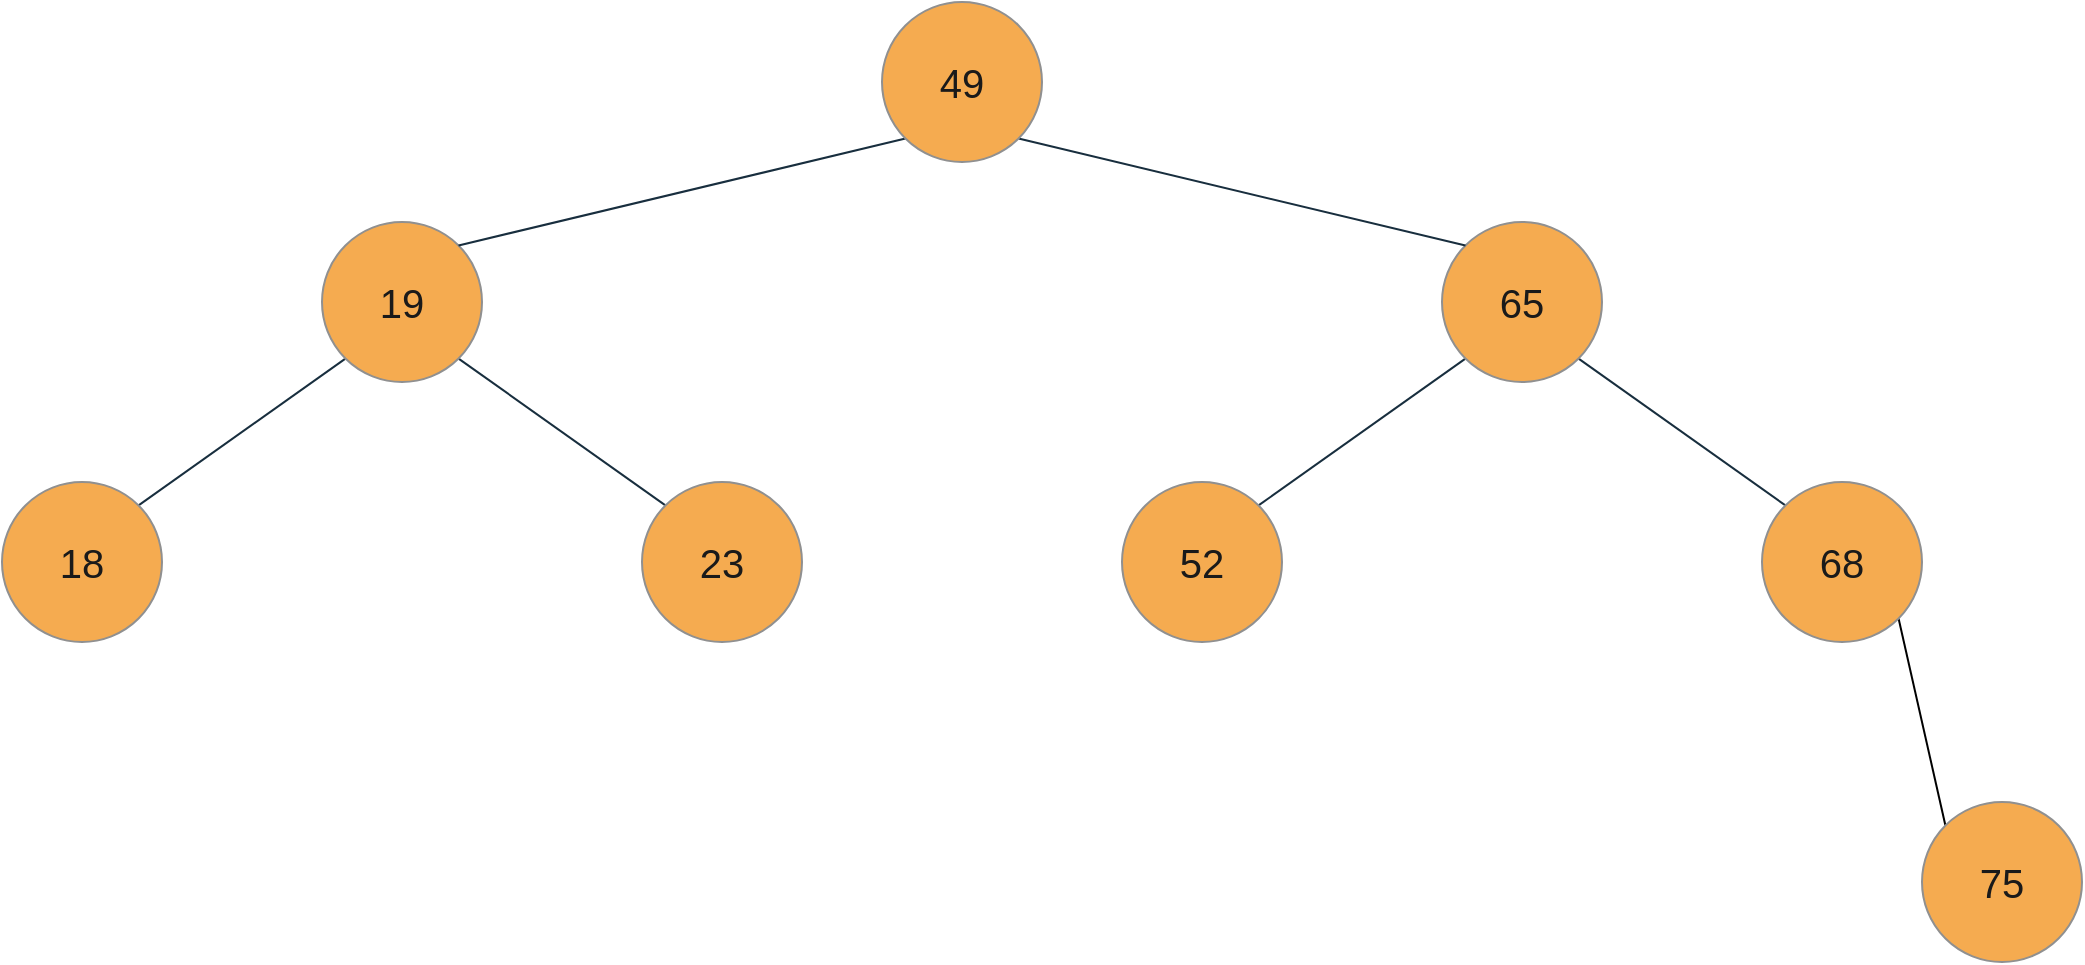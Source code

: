 <mxfile version="27.0.5">
  <diagram name="第 1 页" id="kTw3q0CXL4WPFmw-0d6u">
    <mxGraphModel dx="1018" dy="674" grid="1" gridSize="10" guides="1" tooltips="1" connect="1" arrows="1" fold="1" page="0" pageScale="1" pageWidth="827" pageHeight="1169" math="0" shadow="0">
      <root>
        <mxCell id="0" />
        <mxCell id="1" parent="0" />
        <mxCell id="2pQsE6IWY74erJuuYTNi-1" style="rounded=0;orthogonalLoop=1;jettySize=auto;html=1;exitX=0;exitY=1;exitDx=0;exitDy=0;entryX=1;entryY=0;entryDx=0;entryDy=0;endArrow=none;startFill=0;fontSize=20;labelBackgroundColor=none;strokeColor=#182E3E;fontColor=default;" edge="1" parent="1" source="2pQsE6IWY74erJuuYTNi-3" target="2pQsE6IWY74erJuuYTNi-10">
          <mxGeometry relative="1" as="geometry" />
        </mxCell>
        <mxCell id="2pQsE6IWY74erJuuYTNi-2" style="rounded=0;orthogonalLoop=1;jettySize=auto;html=1;exitX=1;exitY=1;exitDx=0;exitDy=0;entryX=0;entryY=0;entryDx=0;entryDy=0;endArrow=none;startFill=0;fontSize=20;labelBackgroundColor=none;strokeColor=#182E3E;fontColor=default;" edge="1" parent="1" source="2pQsE6IWY74erJuuYTNi-3" target="2pQsE6IWY74erJuuYTNi-13">
          <mxGeometry relative="1" as="geometry" />
        </mxCell>
        <mxCell id="2pQsE6IWY74erJuuYTNi-3" value="19" style="ellipse;whiteSpace=wrap;html=1;aspect=fixed;fontSize=20;labelBackgroundColor=none;fillColor=#F5AB50;strokeColor=#909090;fontColor=#1A1A1A;" vertex="1" parent="1">
          <mxGeometry x="360" y="110" width="80" height="80" as="geometry" />
        </mxCell>
        <mxCell id="2pQsE6IWY74erJuuYTNi-10" value="18" style="ellipse;whiteSpace=wrap;html=1;aspect=fixed;fontSize=20;labelBackgroundColor=none;fillColor=#F5AB50;strokeColor=#909090;fontColor=#1A1A1A;" vertex="1" parent="1">
          <mxGeometry x="200" y="240" width="80" height="80" as="geometry" />
        </mxCell>
        <mxCell id="2pQsE6IWY74erJuuYTNi-13" value="23" style="ellipse;whiteSpace=wrap;html=1;aspect=fixed;fontSize=20;labelBackgroundColor=none;fillColor=#F5AB50;strokeColor=#909090;fontColor=#1A1A1A;" vertex="1" parent="1">
          <mxGeometry x="520" y="240" width="80" height="80" as="geometry" />
        </mxCell>
        <mxCell id="2pQsE6IWY74erJuuYTNi-14" style="rounded=0;orthogonalLoop=1;jettySize=auto;html=1;exitX=0;exitY=1;exitDx=0;exitDy=0;entryX=1;entryY=0;entryDx=0;entryDy=0;endArrow=none;startFill=0;fontSize=20;labelBackgroundColor=none;strokeColor=#182E3E;fontColor=default;" edge="1" parent="1" source="2pQsE6IWY74erJuuYTNi-16" target="2pQsE6IWY74erJuuYTNi-17">
          <mxGeometry relative="1" as="geometry" />
        </mxCell>
        <mxCell id="2pQsE6IWY74erJuuYTNi-15" style="rounded=0;orthogonalLoop=1;jettySize=auto;html=1;exitX=1;exitY=1;exitDx=0;exitDy=0;entryX=0;entryY=0;entryDx=0;entryDy=0;endArrow=none;startFill=0;fontSize=20;labelBackgroundColor=none;strokeColor=#182E3E;fontColor=default;" edge="1" parent="1" source="2pQsE6IWY74erJuuYTNi-16" target="2pQsE6IWY74erJuuYTNi-18">
          <mxGeometry relative="1" as="geometry" />
        </mxCell>
        <mxCell id="2pQsE6IWY74erJuuYTNi-16" value="65" style="ellipse;whiteSpace=wrap;html=1;aspect=fixed;fontSize=20;labelBackgroundColor=none;fillColor=#F5AB50;strokeColor=#909090;fontColor=#1A1A1A;" vertex="1" parent="1">
          <mxGeometry x="920" y="110" width="80" height="80" as="geometry" />
        </mxCell>
        <mxCell id="2pQsE6IWY74erJuuYTNi-17" value="52" style="ellipse;whiteSpace=wrap;html=1;aspect=fixed;fontSize=20;labelBackgroundColor=none;fillColor=#F5AB50;strokeColor=#909090;fontColor=#1A1A1A;" vertex="1" parent="1">
          <mxGeometry x="760" y="240" width="80" height="80" as="geometry" />
        </mxCell>
        <mxCell id="2pQsE6IWY74erJuuYTNi-24" style="rounded=0;orthogonalLoop=1;jettySize=auto;html=1;exitX=1;exitY=1;exitDx=0;exitDy=0;entryX=0;entryY=0;entryDx=0;entryDy=0;endArrow=none;startFill=0;" edge="1" parent="1" source="2pQsE6IWY74erJuuYTNi-18" target="2pQsE6IWY74erJuuYTNi-23">
          <mxGeometry relative="1" as="geometry" />
        </mxCell>
        <mxCell id="2pQsE6IWY74erJuuYTNi-18" value="68" style="ellipse;whiteSpace=wrap;html=1;aspect=fixed;fontSize=20;labelBackgroundColor=none;fillColor=#F5AB50;strokeColor=#909090;fontColor=#1A1A1A;" vertex="1" parent="1">
          <mxGeometry x="1080" y="240" width="80" height="80" as="geometry" />
        </mxCell>
        <mxCell id="2pQsE6IWY74erJuuYTNi-19" style="rounded=0;orthogonalLoop=1;jettySize=auto;html=1;exitX=0;exitY=1;exitDx=0;exitDy=0;entryX=1;entryY=0;entryDx=0;entryDy=0;endArrow=none;startFill=0;fontSize=20;labelBackgroundColor=none;strokeColor=#182E3E;fontColor=default;" edge="1" parent="1" source="2pQsE6IWY74erJuuYTNi-21" target="2pQsE6IWY74erJuuYTNi-3">
          <mxGeometry relative="1" as="geometry" />
        </mxCell>
        <mxCell id="2pQsE6IWY74erJuuYTNi-20" style="rounded=0;orthogonalLoop=1;jettySize=auto;html=1;exitX=1;exitY=1;exitDx=0;exitDy=0;entryX=0;entryY=0;entryDx=0;entryDy=0;endArrow=none;startFill=0;fontSize=20;labelBackgroundColor=none;strokeColor=#182E3E;fontColor=default;" edge="1" parent="1" source="2pQsE6IWY74erJuuYTNi-21" target="2pQsE6IWY74erJuuYTNi-16">
          <mxGeometry relative="1" as="geometry" />
        </mxCell>
        <mxCell id="2pQsE6IWY74erJuuYTNi-21" value="49" style="ellipse;whiteSpace=wrap;html=1;aspect=fixed;fontSize=20;labelBackgroundColor=none;fillColor=#F5AB50;strokeColor=#909090;fontColor=#1A1A1A;" vertex="1" parent="1">
          <mxGeometry x="640" width="80" height="80" as="geometry" />
        </mxCell>
        <mxCell id="2pQsE6IWY74erJuuYTNi-23" value="75" style="ellipse;whiteSpace=wrap;html=1;aspect=fixed;fontSize=20;labelBackgroundColor=none;fillColor=#F5AB50;strokeColor=#909090;fontColor=#1A1A1A;" vertex="1" parent="1">
          <mxGeometry x="1160" y="400" width="80" height="80" as="geometry" />
        </mxCell>
      </root>
    </mxGraphModel>
  </diagram>
</mxfile>
